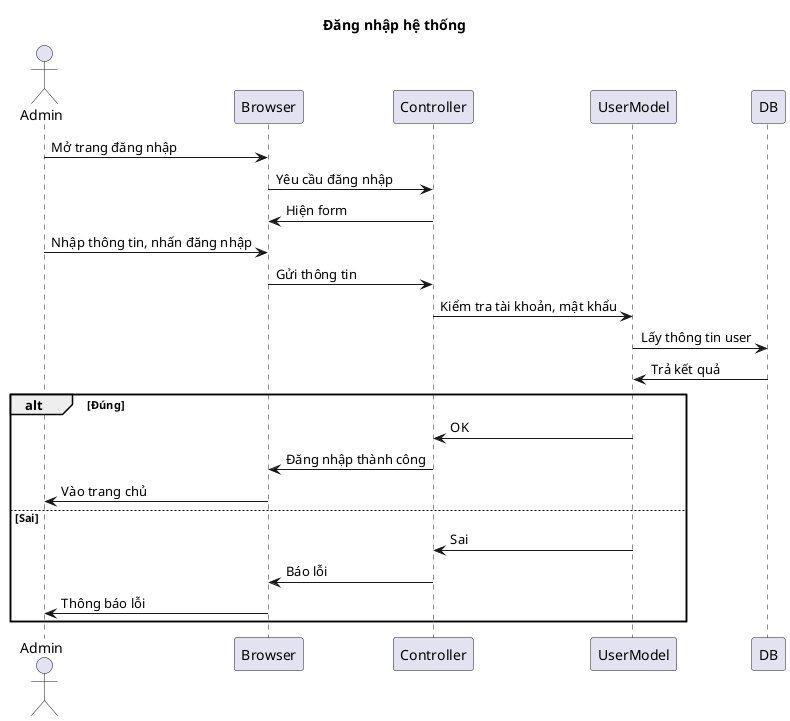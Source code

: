 @startuml Đăng nhập hệ thống
title Đăng nhập hệ thống

actor Admin
participant Browser
participant Controller
participant UserModel
participant DB

Admin -> Browser: Mở trang đăng nhập
Browser -> Controller: Yêu cầu đăng nhập
Controller -> Browser: Hiện form

Admin -> Browser: Nhập thông tin, nhấn đăng nhập
Browser -> Controller: Gửi thông tin

Controller -> UserModel: Kiểm tra tài khoản, mật khẩu
UserModel -> DB: Lấy thông tin user
DB -> UserModel: Trả kết quả

alt Đúng
    UserModel -> Controller: OK
    Controller -> Browser: Đăng nhập thành công
    Browser -> Admin: Vào trang chủ
else Sai
    UserModel -> Controller: Sai
    Controller -> Browser: Báo lỗi
    Browser -> Admin: Thông báo lỗi
end

@enduml
